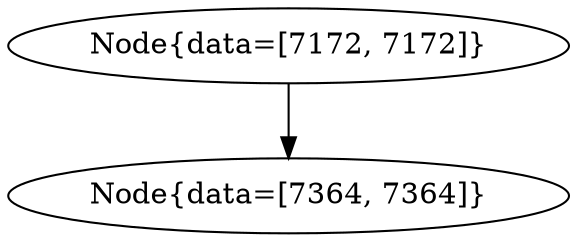 digraph G{
1902078032 [label="Node{data=[7172, 7172]}"]
1902078032 -> 378690144
378690144 [label="Node{data=[7364, 7364]}"]
}